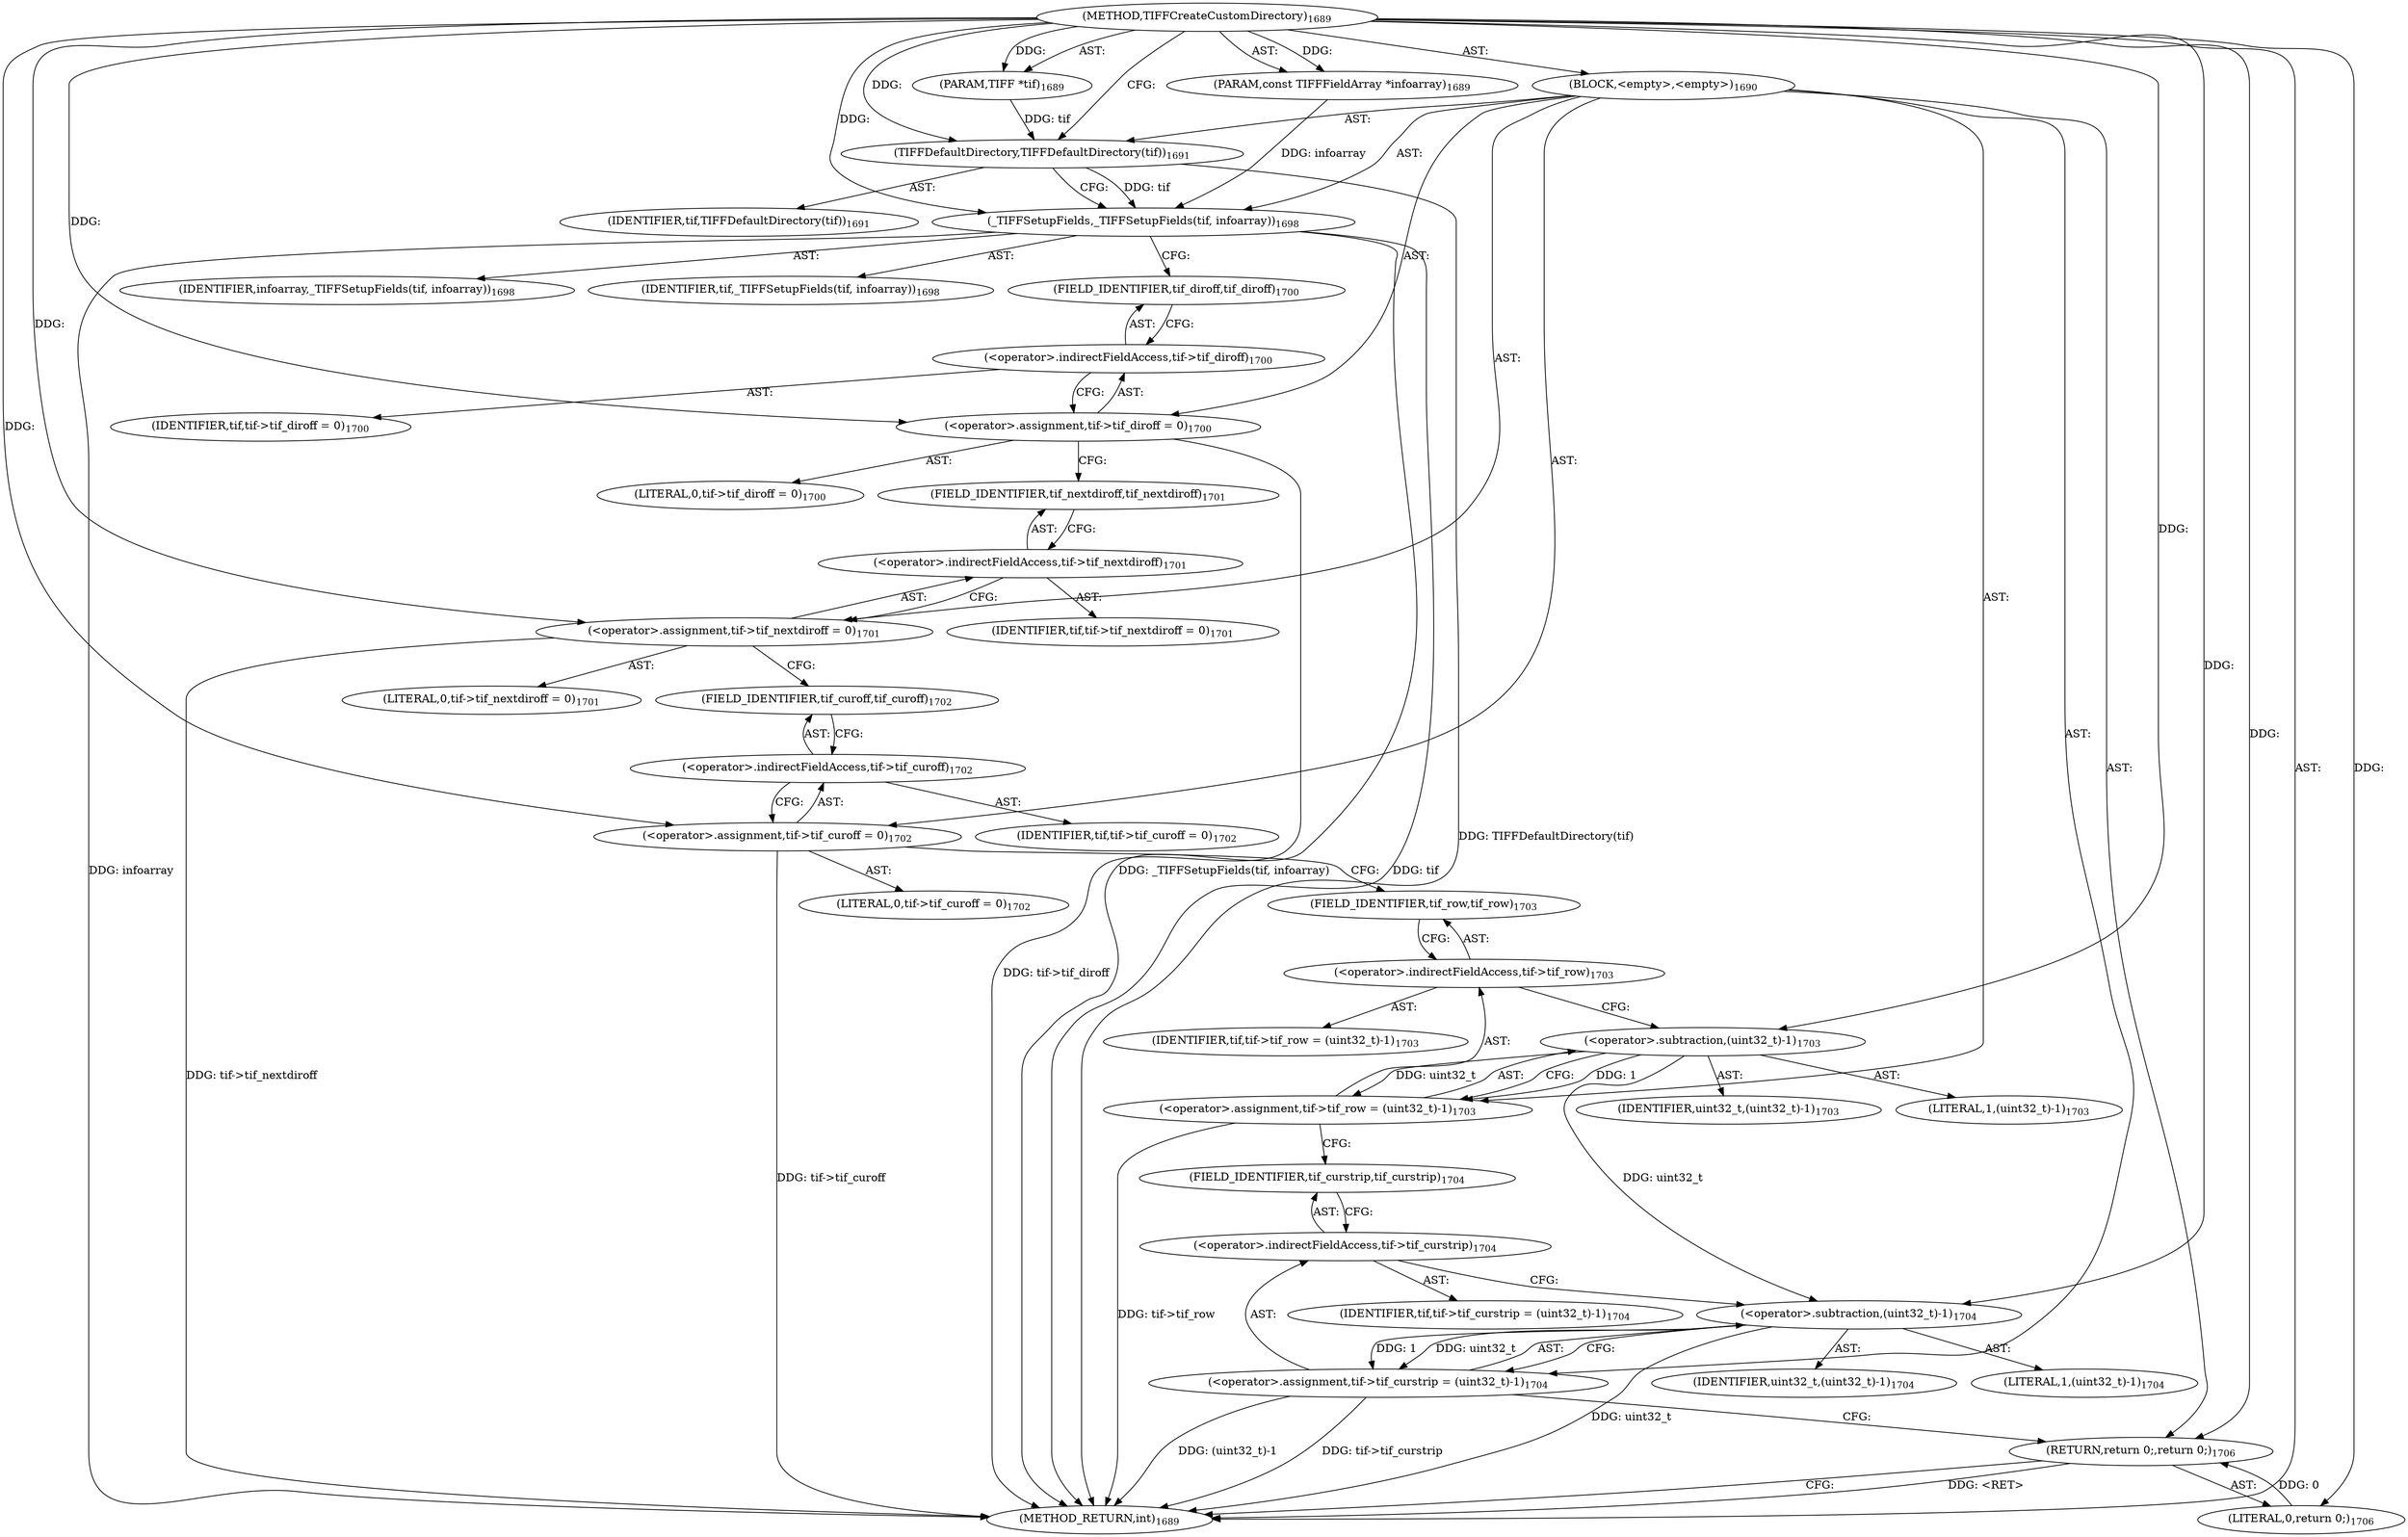 digraph "TIFFCreateCustomDirectory" {  
"43659" [label = <(METHOD,TIFFCreateCustomDirectory)<SUB>1689</SUB>> ]
"43660" [label = <(PARAM,TIFF *tif)<SUB>1689</SUB>> ]
"43661" [label = <(PARAM,const TIFFFieldArray *infoarray)<SUB>1689</SUB>> ]
"43662" [label = <(BLOCK,&lt;empty&gt;,&lt;empty&gt;)<SUB>1690</SUB>> ]
"43663" [label = <(TIFFDefaultDirectory,TIFFDefaultDirectory(tif))<SUB>1691</SUB>> ]
"43664" [label = <(IDENTIFIER,tif,TIFFDefaultDirectory(tif))<SUB>1691</SUB>> ]
"43665" [label = <(_TIFFSetupFields,_TIFFSetupFields(tif, infoarray))<SUB>1698</SUB>> ]
"43666" [label = <(IDENTIFIER,tif,_TIFFSetupFields(tif, infoarray))<SUB>1698</SUB>> ]
"43667" [label = <(IDENTIFIER,infoarray,_TIFFSetupFields(tif, infoarray))<SUB>1698</SUB>> ]
"43668" [label = <(&lt;operator&gt;.assignment,tif-&gt;tif_diroff = 0)<SUB>1700</SUB>> ]
"43669" [label = <(&lt;operator&gt;.indirectFieldAccess,tif-&gt;tif_diroff)<SUB>1700</SUB>> ]
"43670" [label = <(IDENTIFIER,tif,tif-&gt;tif_diroff = 0)<SUB>1700</SUB>> ]
"43671" [label = <(FIELD_IDENTIFIER,tif_diroff,tif_diroff)<SUB>1700</SUB>> ]
"43672" [label = <(LITERAL,0,tif-&gt;tif_diroff = 0)<SUB>1700</SUB>> ]
"43673" [label = <(&lt;operator&gt;.assignment,tif-&gt;tif_nextdiroff = 0)<SUB>1701</SUB>> ]
"43674" [label = <(&lt;operator&gt;.indirectFieldAccess,tif-&gt;tif_nextdiroff)<SUB>1701</SUB>> ]
"43675" [label = <(IDENTIFIER,tif,tif-&gt;tif_nextdiroff = 0)<SUB>1701</SUB>> ]
"43676" [label = <(FIELD_IDENTIFIER,tif_nextdiroff,tif_nextdiroff)<SUB>1701</SUB>> ]
"43677" [label = <(LITERAL,0,tif-&gt;tif_nextdiroff = 0)<SUB>1701</SUB>> ]
"43678" [label = <(&lt;operator&gt;.assignment,tif-&gt;tif_curoff = 0)<SUB>1702</SUB>> ]
"43679" [label = <(&lt;operator&gt;.indirectFieldAccess,tif-&gt;tif_curoff)<SUB>1702</SUB>> ]
"43680" [label = <(IDENTIFIER,tif,tif-&gt;tif_curoff = 0)<SUB>1702</SUB>> ]
"43681" [label = <(FIELD_IDENTIFIER,tif_curoff,tif_curoff)<SUB>1702</SUB>> ]
"43682" [label = <(LITERAL,0,tif-&gt;tif_curoff = 0)<SUB>1702</SUB>> ]
"43683" [label = <(&lt;operator&gt;.assignment,tif-&gt;tif_row = (uint32_t)-1)<SUB>1703</SUB>> ]
"43684" [label = <(&lt;operator&gt;.indirectFieldAccess,tif-&gt;tif_row)<SUB>1703</SUB>> ]
"43685" [label = <(IDENTIFIER,tif,tif-&gt;tif_row = (uint32_t)-1)<SUB>1703</SUB>> ]
"43686" [label = <(FIELD_IDENTIFIER,tif_row,tif_row)<SUB>1703</SUB>> ]
"43687" [label = <(&lt;operator&gt;.subtraction,(uint32_t)-1)<SUB>1703</SUB>> ]
"43688" [label = <(IDENTIFIER,uint32_t,(uint32_t)-1)<SUB>1703</SUB>> ]
"43689" [label = <(LITERAL,1,(uint32_t)-1)<SUB>1703</SUB>> ]
"43690" [label = <(&lt;operator&gt;.assignment,tif-&gt;tif_curstrip = (uint32_t)-1)<SUB>1704</SUB>> ]
"43691" [label = <(&lt;operator&gt;.indirectFieldAccess,tif-&gt;tif_curstrip)<SUB>1704</SUB>> ]
"43692" [label = <(IDENTIFIER,tif,tif-&gt;tif_curstrip = (uint32_t)-1)<SUB>1704</SUB>> ]
"43693" [label = <(FIELD_IDENTIFIER,tif_curstrip,tif_curstrip)<SUB>1704</SUB>> ]
"43694" [label = <(&lt;operator&gt;.subtraction,(uint32_t)-1)<SUB>1704</SUB>> ]
"43695" [label = <(IDENTIFIER,uint32_t,(uint32_t)-1)<SUB>1704</SUB>> ]
"43696" [label = <(LITERAL,1,(uint32_t)-1)<SUB>1704</SUB>> ]
"43697" [label = <(RETURN,return 0;,return 0;)<SUB>1706</SUB>> ]
"43698" [label = <(LITERAL,0,return 0;)<SUB>1706</SUB>> ]
"43699" [label = <(METHOD_RETURN,int)<SUB>1689</SUB>> ]
  "43659" -> "43660"  [ label = "AST: "] 
  "43659" -> "43661"  [ label = "AST: "] 
  "43659" -> "43662"  [ label = "AST: "] 
  "43659" -> "43699"  [ label = "AST: "] 
  "43662" -> "43663"  [ label = "AST: "] 
  "43662" -> "43665"  [ label = "AST: "] 
  "43662" -> "43668"  [ label = "AST: "] 
  "43662" -> "43673"  [ label = "AST: "] 
  "43662" -> "43678"  [ label = "AST: "] 
  "43662" -> "43683"  [ label = "AST: "] 
  "43662" -> "43690"  [ label = "AST: "] 
  "43662" -> "43697"  [ label = "AST: "] 
  "43663" -> "43664"  [ label = "AST: "] 
  "43665" -> "43666"  [ label = "AST: "] 
  "43665" -> "43667"  [ label = "AST: "] 
  "43668" -> "43669"  [ label = "AST: "] 
  "43668" -> "43672"  [ label = "AST: "] 
  "43669" -> "43670"  [ label = "AST: "] 
  "43669" -> "43671"  [ label = "AST: "] 
  "43673" -> "43674"  [ label = "AST: "] 
  "43673" -> "43677"  [ label = "AST: "] 
  "43674" -> "43675"  [ label = "AST: "] 
  "43674" -> "43676"  [ label = "AST: "] 
  "43678" -> "43679"  [ label = "AST: "] 
  "43678" -> "43682"  [ label = "AST: "] 
  "43679" -> "43680"  [ label = "AST: "] 
  "43679" -> "43681"  [ label = "AST: "] 
  "43683" -> "43684"  [ label = "AST: "] 
  "43683" -> "43687"  [ label = "AST: "] 
  "43684" -> "43685"  [ label = "AST: "] 
  "43684" -> "43686"  [ label = "AST: "] 
  "43687" -> "43688"  [ label = "AST: "] 
  "43687" -> "43689"  [ label = "AST: "] 
  "43690" -> "43691"  [ label = "AST: "] 
  "43690" -> "43694"  [ label = "AST: "] 
  "43691" -> "43692"  [ label = "AST: "] 
  "43691" -> "43693"  [ label = "AST: "] 
  "43694" -> "43695"  [ label = "AST: "] 
  "43694" -> "43696"  [ label = "AST: "] 
  "43697" -> "43698"  [ label = "AST: "] 
  "43663" -> "43665"  [ label = "CFG: "] 
  "43665" -> "43671"  [ label = "CFG: "] 
  "43668" -> "43676"  [ label = "CFG: "] 
  "43673" -> "43681"  [ label = "CFG: "] 
  "43678" -> "43686"  [ label = "CFG: "] 
  "43683" -> "43693"  [ label = "CFG: "] 
  "43690" -> "43697"  [ label = "CFG: "] 
  "43697" -> "43699"  [ label = "CFG: "] 
  "43669" -> "43668"  [ label = "CFG: "] 
  "43674" -> "43673"  [ label = "CFG: "] 
  "43679" -> "43678"  [ label = "CFG: "] 
  "43684" -> "43687"  [ label = "CFG: "] 
  "43687" -> "43683"  [ label = "CFG: "] 
  "43691" -> "43694"  [ label = "CFG: "] 
  "43694" -> "43690"  [ label = "CFG: "] 
  "43671" -> "43669"  [ label = "CFG: "] 
  "43676" -> "43674"  [ label = "CFG: "] 
  "43681" -> "43679"  [ label = "CFG: "] 
  "43686" -> "43684"  [ label = "CFG: "] 
  "43693" -> "43691"  [ label = "CFG: "] 
  "43659" -> "43663"  [ label = "CFG: "] 
  "43697" -> "43699"  [ label = "DDG: &lt;RET&gt;"] 
  "43663" -> "43699"  [ label = "DDG: TIFFDefaultDirectory(tif)"] 
  "43665" -> "43699"  [ label = "DDG: tif"] 
  "43665" -> "43699"  [ label = "DDG: infoarray"] 
  "43665" -> "43699"  [ label = "DDG: _TIFFSetupFields(tif, infoarray)"] 
  "43668" -> "43699"  [ label = "DDG: tif-&gt;tif_diroff"] 
  "43673" -> "43699"  [ label = "DDG: tif-&gt;tif_nextdiroff"] 
  "43678" -> "43699"  [ label = "DDG: tif-&gt;tif_curoff"] 
  "43683" -> "43699"  [ label = "DDG: tif-&gt;tif_row"] 
  "43690" -> "43699"  [ label = "DDG: tif-&gt;tif_curstrip"] 
  "43694" -> "43699"  [ label = "DDG: uint32_t"] 
  "43690" -> "43699"  [ label = "DDG: (uint32_t)-1"] 
  "43659" -> "43660"  [ label = "DDG: "] 
  "43659" -> "43661"  [ label = "DDG: "] 
  "43659" -> "43668"  [ label = "DDG: "] 
  "43659" -> "43673"  [ label = "DDG: "] 
  "43659" -> "43678"  [ label = "DDG: "] 
  "43687" -> "43683"  [ label = "DDG: uint32_t"] 
  "43687" -> "43683"  [ label = "DDG: 1"] 
  "43694" -> "43690"  [ label = "DDG: uint32_t"] 
  "43694" -> "43690"  [ label = "DDG: 1"] 
  "43698" -> "43697"  [ label = "DDG: 0"] 
  "43659" -> "43697"  [ label = "DDG: "] 
  "43660" -> "43663"  [ label = "DDG: tif"] 
  "43659" -> "43663"  [ label = "DDG: "] 
  "43663" -> "43665"  [ label = "DDG: tif"] 
  "43659" -> "43665"  [ label = "DDG: "] 
  "43661" -> "43665"  [ label = "DDG: infoarray"] 
  "43659" -> "43698"  [ label = "DDG: "] 
  "43659" -> "43687"  [ label = "DDG: "] 
  "43687" -> "43694"  [ label = "DDG: uint32_t"] 
  "43659" -> "43694"  [ label = "DDG: "] 
}
